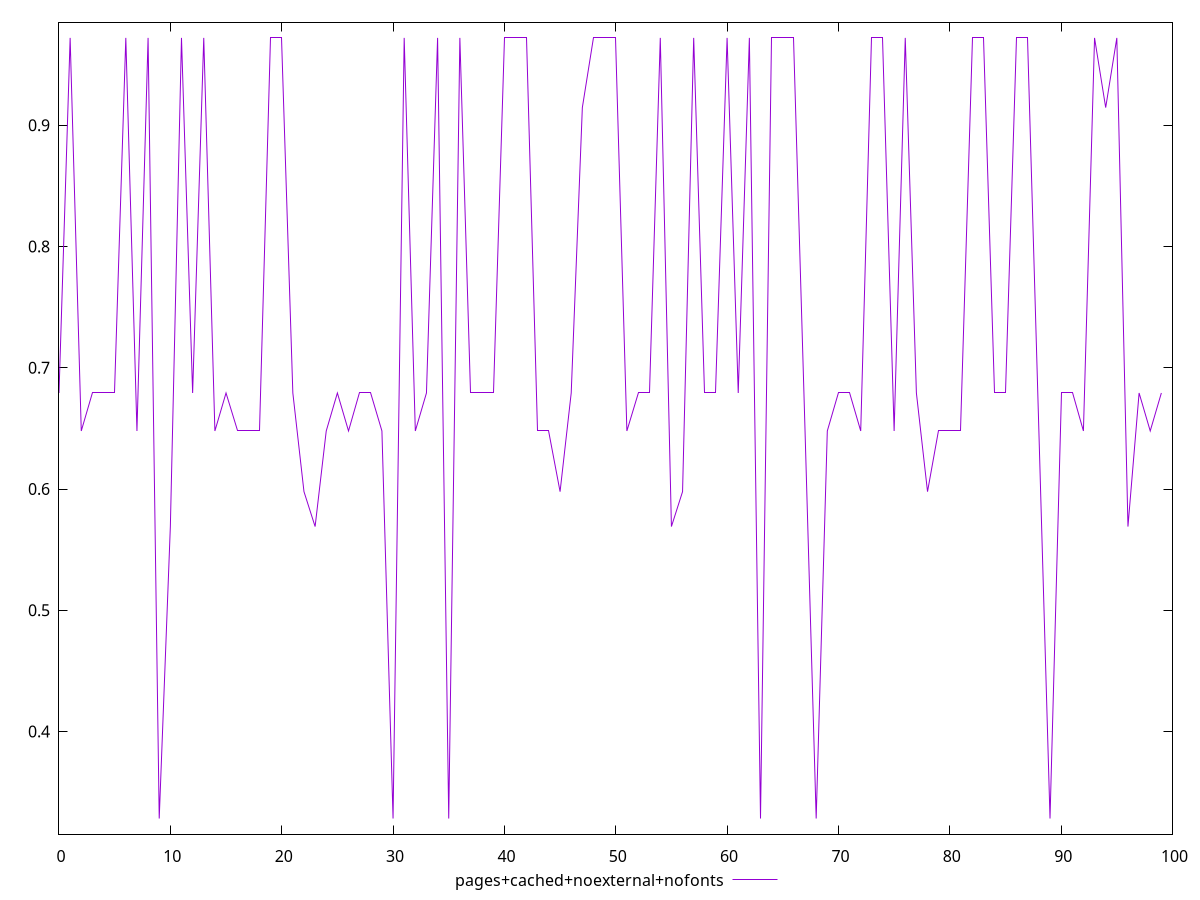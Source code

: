 $_pagesCachedNoexternalNofonts <<EOF
0.6792219852973744
0.9721147685558164
0.6478936866255779
0.6792219852973744
0.6792219852973744
0.6792219852973744
0.9721147685558164
0.6478936866255779
0.9721147685558164
0.3282051435542629
0.5690350599985126
0.9721147685558164
0.6792219852973744
0.9721147685558164
0.6478936866255779
0.6792219852973744
0.6478936866255779
0.6478936866255779
0.6478936866255779
0.9721147685558164
0.9721147685558164
0.6792219852973744
0.5978316776798642
0.5690350599985126
0.6478936866255779
0.6792219852973744
0.6478936866255779
0.6792219852973744
0.6792219852973744
0.6478936866255779
0.3282051435542629
0.9721147685558164
0.6478936866255779
0.6792219852973744
0.9721147685558164
0.3282051435542629
0.9721147685558164
0.6792219852973744
0.6792219852973744
0.6792219852973744
0.9721147685558164
0.9721147685558164
0.9721147685558164
0.6478936866255779
0.6478936866255779
0.5978316776798642
0.6792219852973744
0.9146517814122077
0.9721147685558164
0.9721147685558164
0.9721147685558164
0.6478936866255779
0.6792219852973744
0.6792219852973744
0.9721147685558164
0.5690350599985126
0.5978316776798642
0.9721147685558164
0.6792219852973744
0.6792219852973744
0.9721147685558164
0.6792219852973744
0.9721147685558164
0.3282051435542629
0.9721147685558164
0.9721147685558164
0.9721147685558164
0.6478936866255779
0.3282051435542629
0.6478936866255779
0.6792219852973744
0.6792219852973744
0.6478936866255779
0.9721147685558164
0.9721147685558164
0.6478936866255779
0.9721147685558164
0.6792219852973744
0.5978316776798642
0.6478936866255779
0.6478936866255779
0.6478936866255779
0.9721147685558164
0.9721147685558164
0.6792219852973744
0.6792219852973744
0.9721147685558164
0.9721147685558164
0.6478936866255779
0.3282051435542629
0.6792219852973744
0.6792219852973744
0.6478936866255779
0.9721147685558164
0.9146517814122077
0.9721147685558164
0.5690350599985126
0.6792219852973744
0.6478936866255779
0.6792219852973744
EOF
set key outside below
set terminal pngcairo
set output "report_00006_2020-11-02T20-21-41.718Z/cumulative-layout-shift/pages+cached+noexternal+nofonts//score.png"
set yrange [0.3153269510542318:0.9849929610558474]
plot $_pagesCachedNoexternalNofonts title "pages+cached+noexternal+nofonts" with line ,